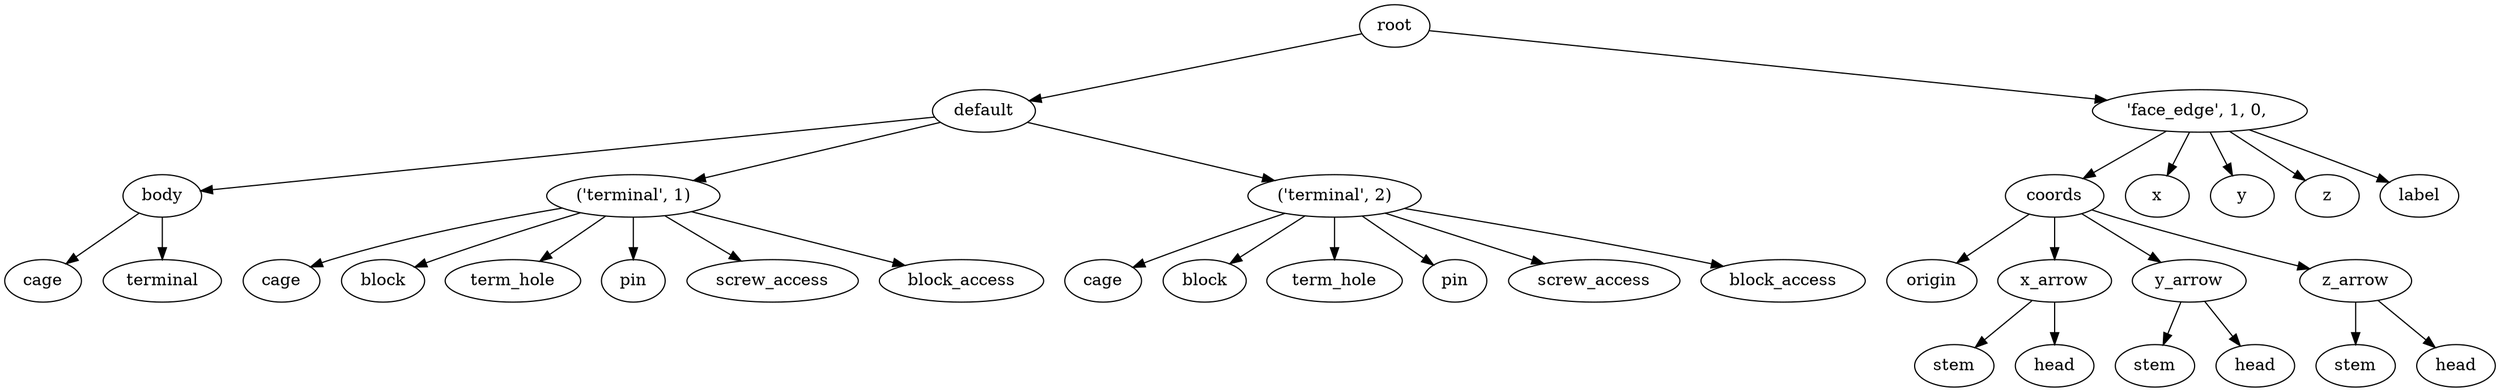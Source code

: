 digraph default {
    root_1 [label="root"];
    default_2 [label="default"];
    body_3 [label="body"];
    cage_4 [label="cage"];
    terminal_5 [label="terminal"];
    terminal_6 [label="\('terminal',\ 1\)"];
    cage_7 [label="cage"];
    block_8 [label="block"];
    term_hole_9 [label="term_hole"];
    pin_10 [label="pin"];
    screw_access_11 [label="screw_access"];
    block_access_12 [label="block_access"];
    terminal_13 [label="\('terminal',\ 2\)"];
    cage_14 [label="cage"];
    block_15 [label="block"];
    term_hole_16 [label="term_hole"];
    pin_17 [label="pin"];
    screw_access_18 [label="screw_access"];
    block_access_19 [label="block_access"];
    20 [label="'face_edge',\ 1,\ 0,\ "];
    coords_21 [label="coords"];
    origin_22 [label="origin"];
    x_arrow_23 [label="x_arrow"];
    stem_24 [label="stem"];
    head_25 [label="head"];
    y_arrow_26 [label="y_arrow"];
    stem_27 [label="stem"];
    head_28 [label="head"];
    z_arrow_29 [label="z_arrow"];
    stem_30 [label="stem"];
    head_31 [label="head"];
    x_32 [label="x"];
    y_33 [label="y"];
    z_34 [label="z"];
    label_35 [label="label"];
    root_1 -> default_2;
    default_2 -> body_3;
    body_3 -> cage_4;
    body_3 -> terminal_5;
    default_2 -> terminal_6;
    terminal_6 -> cage_7;
    terminal_6 -> block_8;
    terminal_6 -> term_hole_9;
    terminal_6 -> pin_10;
    terminal_6 -> screw_access_11;
    terminal_6 -> block_access_12;
    default_2 -> terminal_13;
    terminal_13 -> cage_14;
    terminal_13 -> block_15;
    terminal_13 -> term_hole_16;
    terminal_13 -> pin_17;
    terminal_13 -> screw_access_18;
    terminal_13 -> block_access_19;
    root_1 -> 20;
    20 -> coords_21;
    coords_21 -> origin_22;
    coords_21 -> x_arrow_23;
    x_arrow_23 -> stem_24;
    x_arrow_23 -> head_25;
    coords_21 -> y_arrow_26;
    y_arrow_26 -> stem_27;
    y_arrow_26 -> head_28;
    coords_21 -> z_arrow_29;
    z_arrow_29 -> stem_30;
    z_arrow_29 -> head_31;
    20 -> x_32;
    20 -> y_33;
    20 -> z_34;
    20 -> label_35;
}
